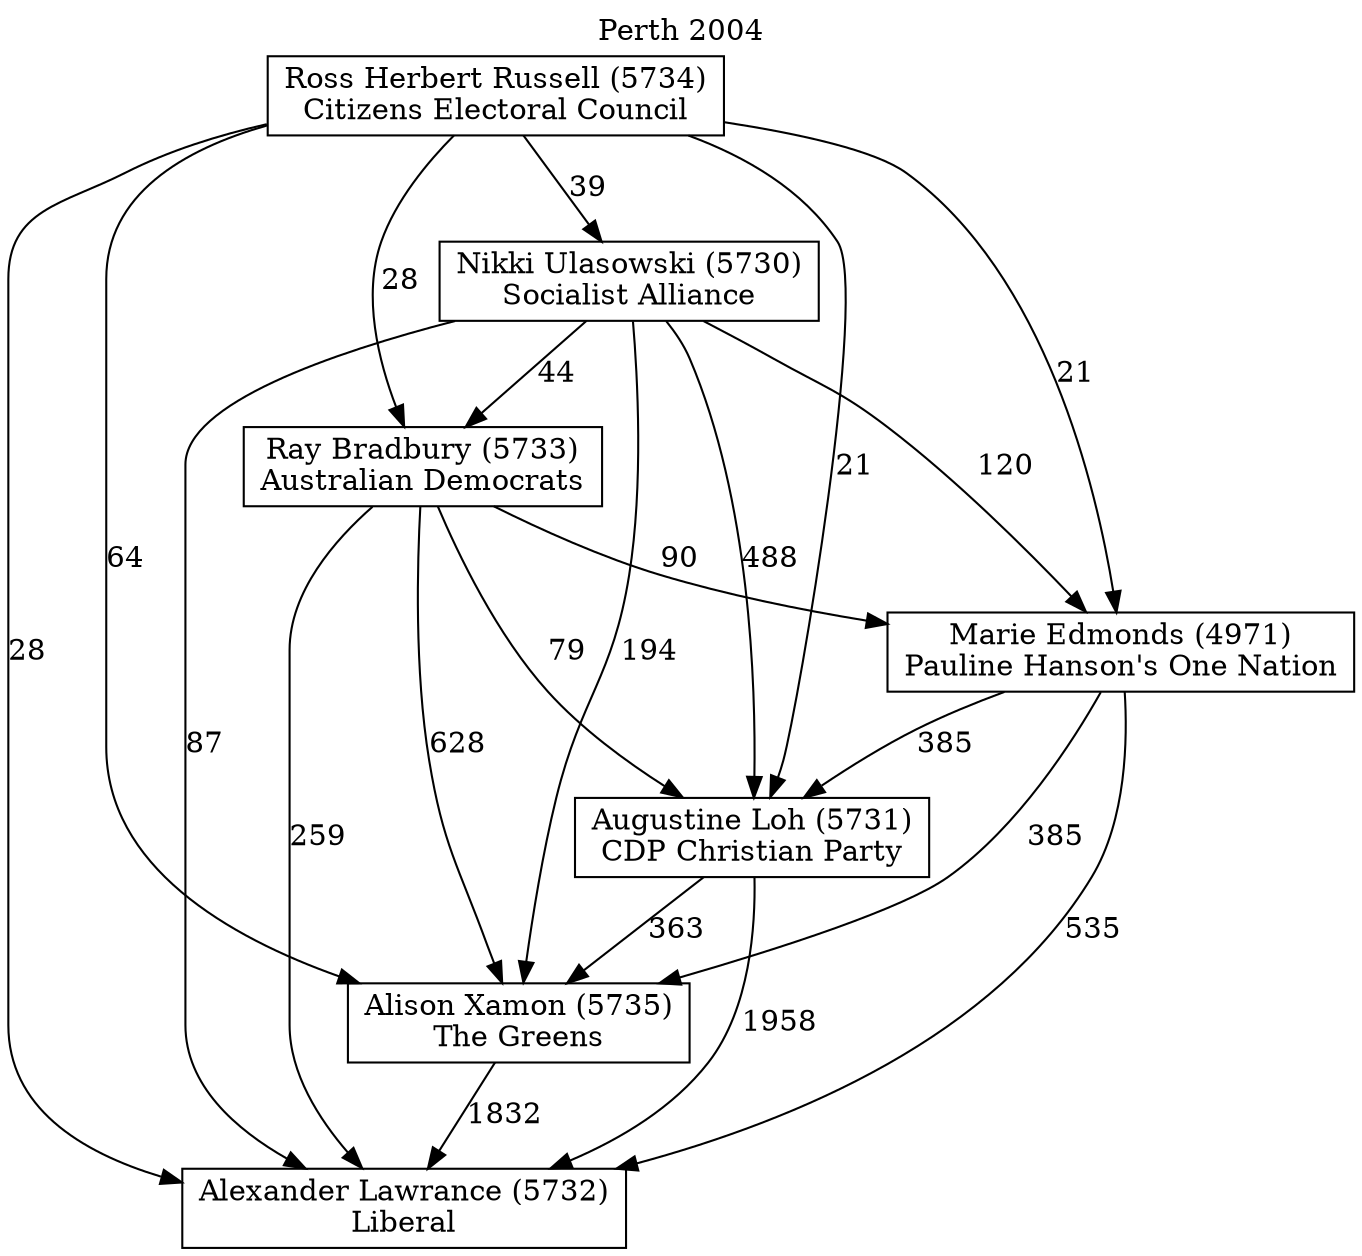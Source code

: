 // House preference flow
digraph "Alexander Lawrance (5732)_Perth_2004" {
	graph [label="Perth 2004" labelloc=t mclimit=10]
	node [shape=box]
	"Alexander Lawrance (5732)" [label="Alexander Lawrance (5732)
Liberal"]
	"Alison Xamon (5735)" [label="Alison Xamon (5735)
The Greens"]
	"Augustine Loh (5731)" [label="Augustine Loh (5731)
CDP Christian Party"]
	"Marie Edmonds (4971)" [label="Marie Edmonds (4971)
Pauline Hanson's One Nation"]
	"Ray Bradbury (5733)" [label="Ray Bradbury (5733)
Australian Democrats"]
	"Nikki Ulasowski (5730)" [label="Nikki Ulasowski (5730)
Socialist Alliance"]
	"Ross Herbert Russell (5734)" [label="Ross Herbert Russell (5734)
Citizens Electoral Council"]
	"Alison Xamon (5735)" -> "Alexander Lawrance (5732)" [label=1832]
	"Augustine Loh (5731)" -> "Alison Xamon (5735)" [label=363]
	"Marie Edmonds (4971)" -> "Augustine Loh (5731)" [label=385]
	"Ray Bradbury (5733)" -> "Marie Edmonds (4971)" [label=90]
	"Nikki Ulasowski (5730)" -> "Ray Bradbury (5733)" [label=44]
	"Ross Herbert Russell (5734)" -> "Nikki Ulasowski (5730)" [label=39]
	"Augustine Loh (5731)" -> "Alexander Lawrance (5732)" [label=1958]
	"Marie Edmonds (4971)" -> "Alexander Lawrance (5732)" [label=535]
	"Ray Bradbury (5733)" -> "Alexander Lawrance (5732)" [label=259]
	"Nikki Ulasowski (5730)" -> "Alexander Lawrance (5732)" [label=87]
	"Ross Herbert Russell (5734)" -> "Alexander Lawrance (5732)" [label=28]
	"Ross Herbert Russell (5734)" -> "Ray Bradbury (5733)" [label=28]
	"Nikki Ulasowski (5730)" -> "Marie Edmonds (4971)" [label=120]
	"Ross Herbert Russell (5734)" -> "Marie Edmonds (4971)" [label=21]
	"Ray Bradbury (5733)" -> "Augustine Loh (5731)" [label=79]
	"Nikki Ulasowski (5730)" -> "Augustine Loh (5731)" [label=488]
	"Ross Herbert Russell (5734)" -> "Augustine Loh (5731)" [label=21]
	"Marie Edmonds (4971)" -> "Alison Xamon (5735)" [label=385]
	"Ray Bradbury (5733)" -> "Alison Xamon (5735)" [label=628]
	"Nikki Ulasowski (5730)" -> "Alison Xamon (5735)" [label=194]
	"Ross Herbert Russell (5734)" -> "Alison Xamon (5735)" [label=64]
}
